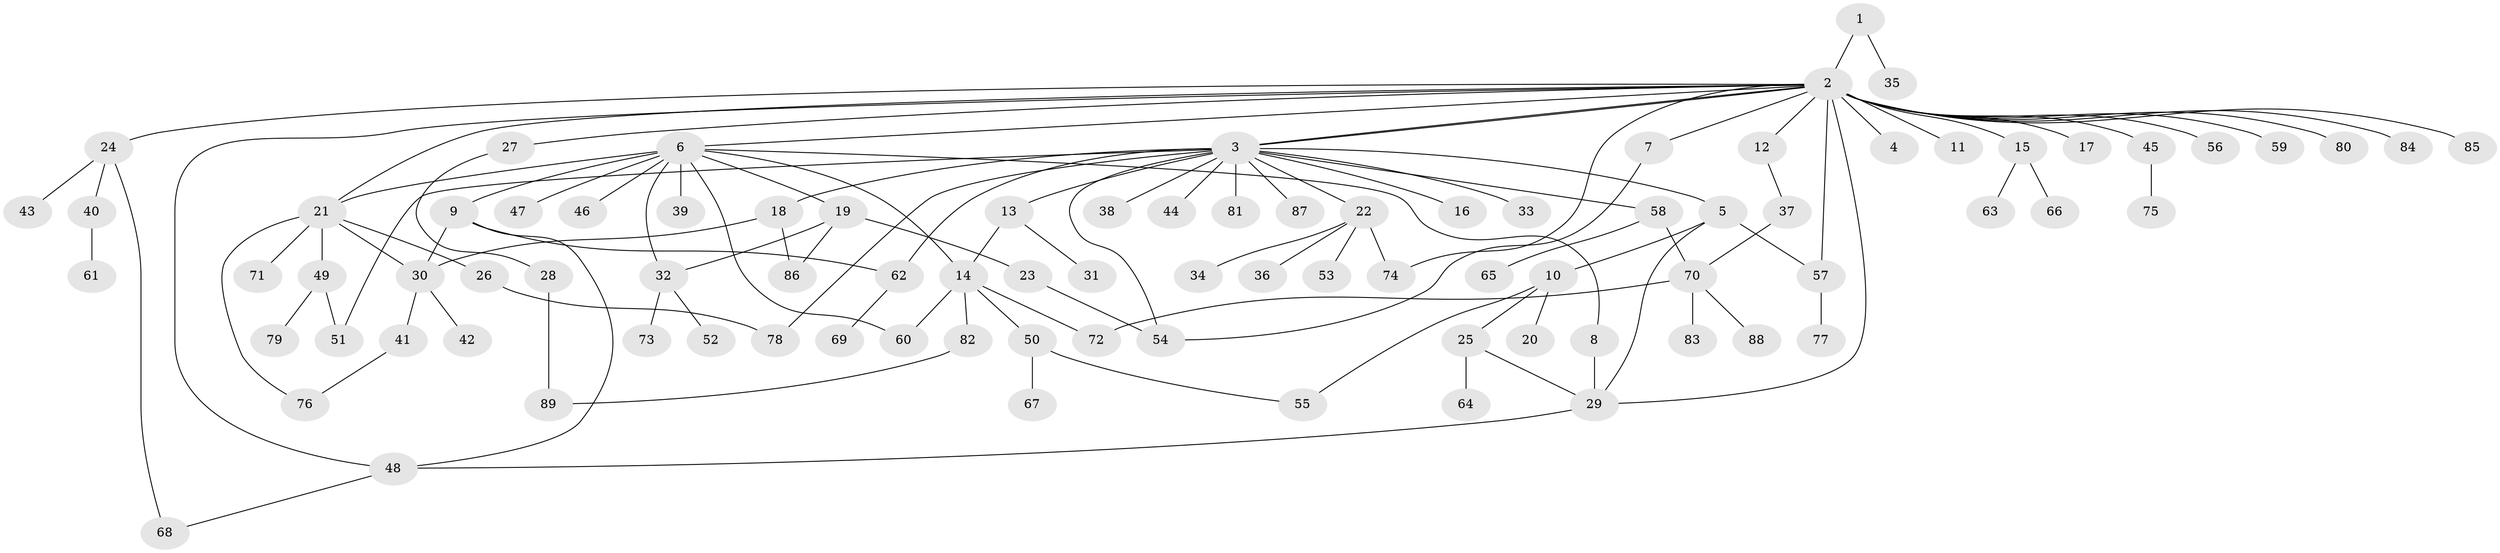 // coarse degree distribution, {1: 0.6981132075471698, 7: 0.018867924528301886, 2: 0.1320754716981132, 4: 0.07547169811320754, 5: 0.03773584905660377, 29: 0.018867924528301886, 3: 0.018867924528301886}
// Generated by graph-tools (version 1.1) at 2025/50/03/04/25 21:50:07]
// undirected, 89 vertices, 114 edges
graph export_dot {
graph [start="1"]
  node [color=gray90,style=filled];
  1;
  2;
  3;
  4;
  5;
  6;
  7;
  8;
  9;
  10;
  11;
  12;
  13;
  14;
  15;
  16;
  17;
  18;
  19;
  20;
  21;
  22;
  23;
  24;
  25;
  26;
  27;
  28;
  29;
  30;
  31;
  32;
  33;
  34;
  35;
  36;
  37;
  38;
  39;
  40;
  41;
  42;
  43;
  44;
  45;
  46;
  47;
  48;
  49;
  50;
  51;
  52;
  53;
  54;
  55;
  56;
  57;
  58;
  59;
  60;
  61;
  62;
  63;
  64;
  65;
  66;
  67;
  68;
  69;
  70;
  71;
  72;
  73;
  74;
  75;
  76;
  77;
  78;
  79;
  80;
  81;
  82;
  83;
  84;
  85;
  86;
  87;
  88;
  89;
  1 -- 2;
  1 -- 35;
  2 -- 3;
  2 -- 3;
  2 -- 4;
  2 -- 6;
  2 -- 7;
  2 -- 11;
  2 -- 12;
  2 -- 15;
  2 -- 17;
  2 -- 21;
  2 -- 24;
  2 -- 27;
  2 -- 29;
  2 -- 45;
  2 -- 48;
  2 -- 56;
  2 -- 57;
  2 -- 59;
  2 -- 74;
  2 -- 80;
  2 -- 84;
  2 -- 85;
  3 -- 5;
  3 -- 13;
  3 -- 16;
  3 -- 18;
  3 -- 22;
  3 -- 33;
  3 -- 38;
  3 -- 44;
  3 -- 51;
  3 -- 54;
  3 -- 58;
  3 -- 62;
  3 -- 78;
  3 -- 81;
  3 -- 87;
  5 -- 10;
  5 -- 29;
  5 -- 57;
  6 -- 8;
  6 -- 9;
  6 -- 14;
  6 -- 19;
  6 -- 21;
  6 -- 32;
  6 -- 39;
  6 -- 46;
  6 -- 47;
  6 -- 60;
  7 -- 54;
  8 -- 29;
  9 -- 30;
  9 -- 48;
  9 -- 62;
  10 -- 20;
  10 -- 25;
  10 -- 55;
  12 -- 37;
  13 -- 14;
  13 -- 31;
  14 -- 50;
  14 -- 60;
  14 -- 72;
  14 -- 82;
  15 -- 63;
  15 -- 66;
  18 -- 30;
  18 -- 86;
  19 -- 23;
  19 -- 32;
  19 -- 86;
  21 -- 26;
  21 -- 30;
  21 -- 49;
  21 -- 71;
  21 -- 76;
  22 -- 34;
  22 -- 36;
  22 -- 53;
  22 -- 74;
  23 -- 54;
  24 -- 40;
  24 -- 43;
  24 -- 68;
  25 -- 29;
  25 -- 64;
  26 -- 78;
  27 -- 28;
  28 -- 89;
  29 -- 48;
  30 -- 41;
  30 -- 42;
  32 -- 52;
  32 -- 73;
  37 -- 70;
  40 -- 61;
  41 -- 76;
  45 -- 75;
  48 -- 68;
  49 -- 51;
  49 -- 79;
  50 -- 55;
  50 -- 67;
  57 -- 77;
  58 -- 65;
  58 -- 70;
  62 -- 69;
  70 -- 72;
  70 -- 83;
  70 -- 88;
  82 -- 89;
}
